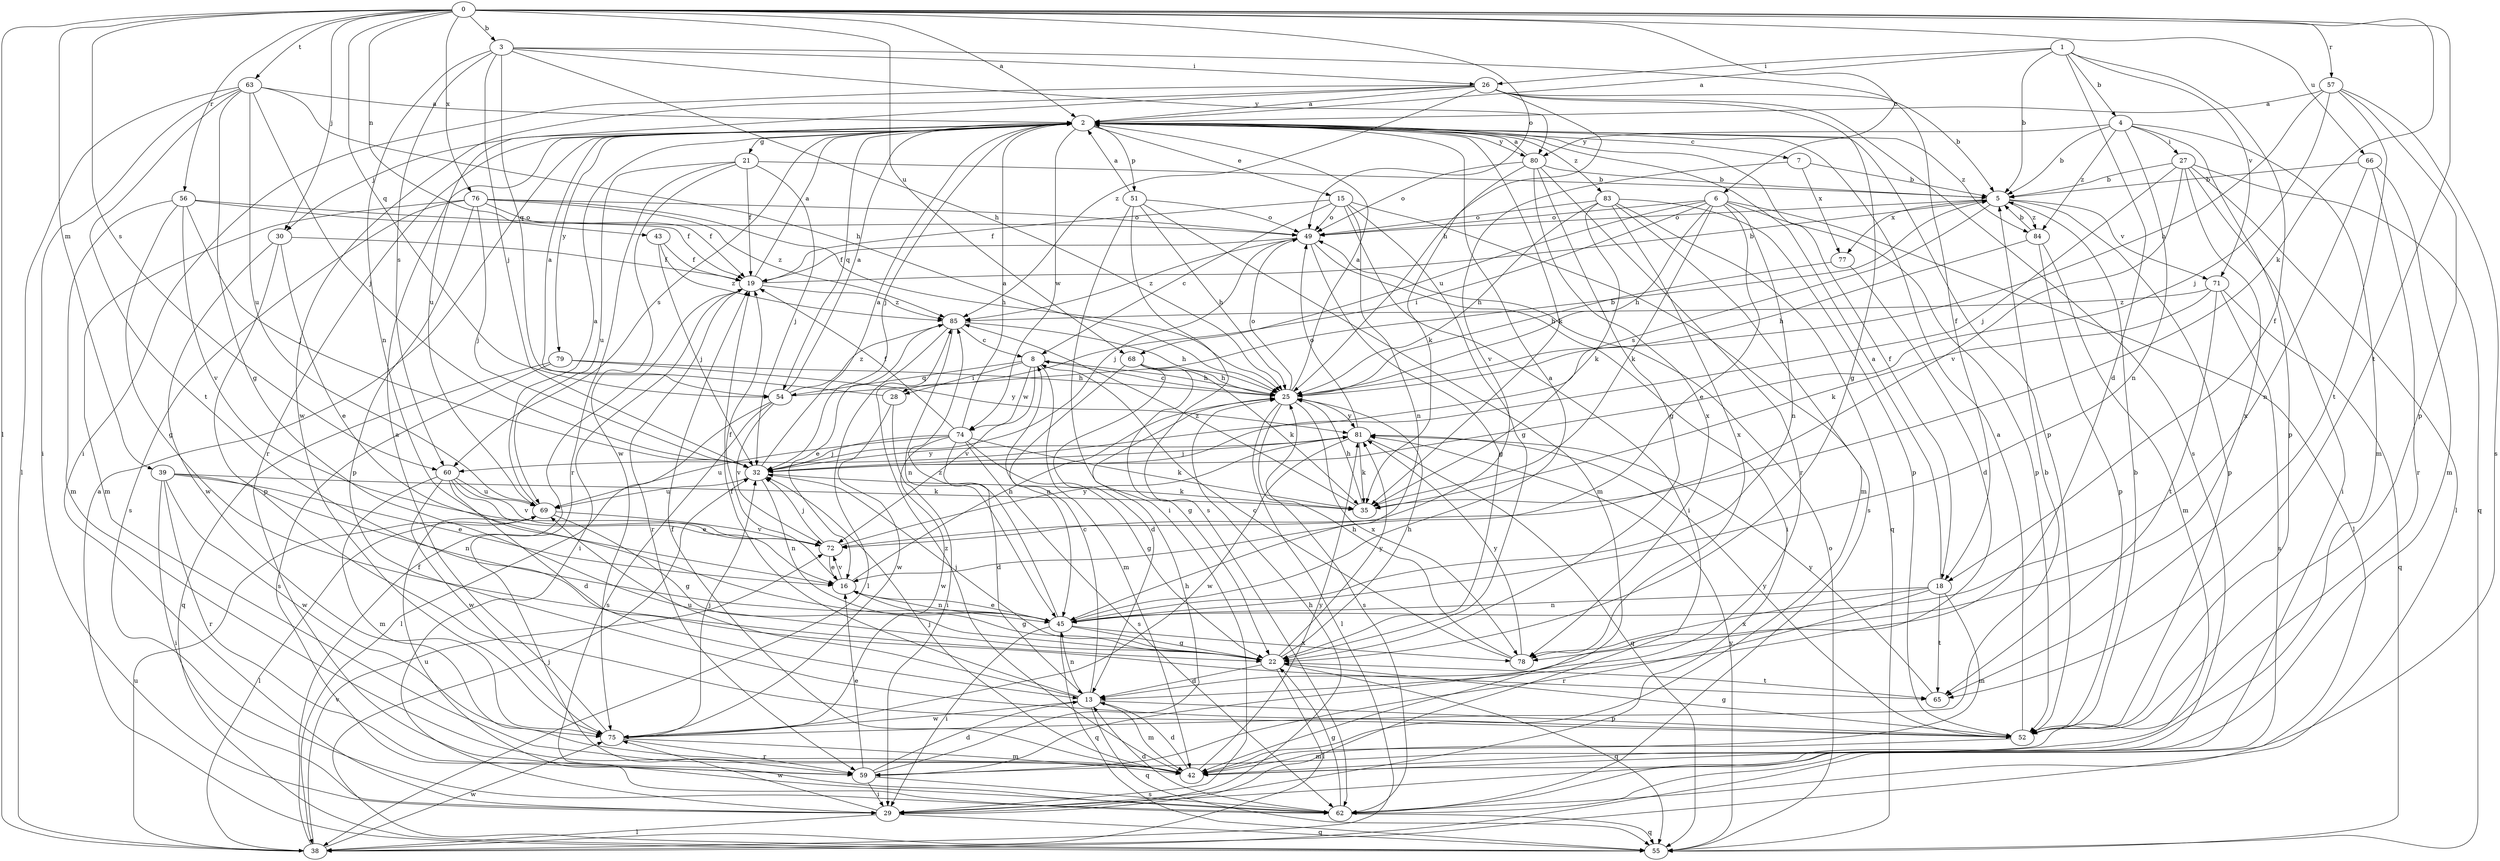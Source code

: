 strict digraph  {
0;
1;
2;
3;
4;
5;
6;
7;
8;
13;
15;
16;
18;
19;
21;
22;
25;
26;
27;
28;
29;
30;
32;
35;
38;
39;
42;
43;
45;
49;
51;
52;
54;
55;
56;
57;
59;
60;
62;
63;
65;
66;
68;
69;
71;
72;
74;
75;
76;
77;
78;
79;
80;
81;
83;
84;
85;
0 -> 2  [label=a];
0 -> 3  [label=b];
0 -> 6  [label=c];
0 -> 30  [label=j];
0 -> 35  [label=k];
0 -> 38  [label=l];
0 -> 39  [label=m];
0 -> 43  [label=n];
0 -> 49  [label=o];
0 -> 54  [label=q];
0 -> 56  [label=r];
0 -> 57  [label=r];
0 -> 60  [label=s];
0 -> 63  [label=t];
0 -> 65  [label=t];
0 -> 66  [label=u];
0 -> 68  [label=u];
0 -> 76  [label=x];
1 -> 2  [label=a];
1 -> 4  [label=b];
1 -> 5  [label=b];
1 -> 13  [label=d];
1 -> 18  [label=f];
1 -> 26  [label=i];
1 -> 71  [label=v];
2 -> 7  [label=c];
2 -> 15  [label=e];
2 -> 18  [label=f];
2 -> 21  [label=g];
2 -> 30  [label=j];
2 -> 32  [label=j];
2 -> 35  [label=k];
2 -> 51  [label=p];
2 -> 52  [label=p];
2 -> 54  [label=q];
2 -> 59  [label=r];
2 -> 60  [label=s];
2 -> 74  [label=w];
2 -> 79  [label=y];
2 -> 80  [label=y];
2 -> 83  [label=z];
2 -> 84  [label=z];
3 -> 18  [label=f];
3 -> 25  [label=h];
3 -> 26  [label=i];
3 -> 32  [label=j];
3 -> 45  [label=n];
3 -> 54  [label=q];
3 -> 60  [label=s];
3 -> 80  [label=y];
4 -> 5  [label=b];
4 -> 27  [label=i];
4 -> 42  [label=m];
4 -> 45  [label=n];
4 -> 52  [label=p];
4 -> 80  [label=y];
4 -> 84  [label=z];
5 -> 49  [label=o];
5 -> 52  [label=p];
5 -> 60  [label=s];
5 -> 71  [label=v];
5 -> 77  [label=x];
5 -> 84  [label=z];
6 -> 16  [label=e];
6 -> 25  [label=h];
6 -> 28  [label=i];
6 -> 35  [label=k];
6 -> 38  [label=l];
6 -> 45  [label=n];
6 -> 49  [label=o];
6 -> 52  [label=p];
6 -> 68  [label=u];
7 -> 5  [label=b];
7 -> 72  [label=v];
7 -> 77  [label=x];
8 -> 25  [label=h];
8 -> 28  [label=i];
8 -> 42  [label=m];
8 -> 54  [label=q];
8 -> 72  [label=v];
8 -> 74  [label=w];
13 -> 8  [label=c];
13 -> 19  [label=f];
13 -> 42  [label=m];
13 -> 45  [label=n];
13 -> 52  [label=p];
13 -> 55  [label=q];
13 -> 69  [label=u];
13 -> 75  [label=w];
15 -> 8  [label=c];
15 -> 19  [label=f];
15 -> 22  [label=g];
15 -> 29  [label=i];
15 -> 45  [label=n];
15 -> 49  [label=o];
15 -> 62  [label=s];
16 -> 19  [label=f];
16 -> 22  [label=g];
16 -> 25  [label=h];
16 -> 45  [label=n];
16 -> 72  [label=v];
18 -> 2  [label=a];
18 -> 42  [label=m];
18 -> 45  [label=n];
18 -> 59  [label=r];
18 -> 65  [label=t];
18 -> 78  [label=x];
19 -> 2  [label=a];
19 -> 5  [label=b];
19 -> 29  [label=i];
19 -> 59  [label=r];
19 -> 85  [label=z];
21 -> 5  [label=b];
21 -> 19  [label=f];
21 -> 32  [label=j];
21 -> 59  [label=r];
21 -> 69  [label=u];
21 -> 75  [label=w];
22 -> 13  [label=d];
22 -> 25  [label=h];
22 -> 32  [label=j];
22 -> 38  [label=l];
22 -> 55  [label=q];
22 -> 65  [label=t];
22 -> 81  [label=y];
25 -> 2  [label=a];
25 -> 8  [label=c];
25 -> 38  [label=l];
25 -> 49  [label=o];
25 -> 62  [label=s];
25 -> 78  [label=x];
25 -> 81  [label=y];
26 -> 2  [label=a];
26 -> 5  [label=b];
26 -> 22  [label=g];
26 -> 25  [label=h];
26 -> 29  [label=i];
26 -> 62  [label=s];
26 -> 69  [label=u];
26 -> 75  [label=w];
26 -> 85  [label=z];
27 -> 5  [label=b];
27 -> 29  [label=i];
27 -> 32  [label=j];
27 -> 38  [label=l];
27 -> 55  [label=q];
27 -> 72  [label=v];
27 -> 78  [label=x];
28 -> 2  [label=a];
28 -> 29  [label=i];
28 -> 75  [label=w];
29 -> 25  [label=h];
29 -> 38  [label=l];
29 -> 55  [label=q];
29 -> 75  [label=w];
30 -> 16  [label=e];
30 -> 19  [label=f];
30 -> 52  [label=p];
30 -> 75  [label=w];
32 -> 2  [label=a];
32 -> 35  [label=k];
32 -> 45  [label=n];
32 -> 69  [label=u];
32 -> 81  [label=y];
35 -> 25  [label=h];
35 -> 85  [label=z];
38 -> 19  [label=f];
38 -> 69  [label=u];
38 -> 72  [label=v];
38 -> 75  [label=w];
39 -> 16  [label=e];
39 -> 29  [label=i];
39 -> 35  [label=k];
39 -> 45  [label=n];
39 -> 59  [label=r];
39 -> 75  [label=w];
42 -> 13  [label=d];
42 -> 19  [label=f];
42 -> 32  [label=j];
42 -> 81  [label=y];
42 -> 85  [label=z];
43 -> 19  [label=f];
43 -> 32  [label=j];
43 -> 85  [label=z];
45 -> 2  [label=a];
45 -> 16  [label=e];
45 -> 22  [label=g];
45 -> 29  [label=i];
45 -> 55  [label=q];
45 -> 78  [label=x];
45 -> 85  [label=z];
49 -> 19  [label=f];
49 -> 22  [label=g];
49 -> 29  [label=i];
49 -> 32  [label=j];
49 -> 85  [label=z];
51 -> 2  [label=a];
51 -> 25  [label=h];
51 -> 29  [label=i];
51 -> 42  [label=m];
51 -> 49  [label=o];
51 -> 62  [label=s];
52 -> 2  [label=a];
52 -> 5  [label=b];
52 -> 22  [label=g];
52 -> 42  [label=m];
52 -> 81  [label=y];
54 -> 2  [label=a];
54 -> 5  [label=b];
54 -> 38  [label=l];
54 -> 62  [label=s];
54 -> 72  [label=v];
54 -> 85  [label=z];
55 -> 2  [label=a];
55 -> 32  [label=j];
55 -> 49  [label=o];
55 -> 81  [label=y];
56 -> 19  [label=f];
56 -> 22  [label=g];
56 -> 32  [label=j];
56 -> 42  [label=m];
56 -> 49  [label=o];
56 -> 72  [label=v];
57 -> 2  [label=a];
57 -> 25  [label=h];
57 -> 32  [label=j];
57 -> 52  [label=p];
57 -> 62  [label=s];
57 -> 65  [label=t];
59 -> 13  [label=d];
59 -> 16  [label=e];
59 -> 25  [label=h];
59 -> 29  [label=i];
59 -> 62  [label=s];
60 -> 13  [label=d];
60 -> 16  [label=e];
60 -> 42  [label=m];
60 -> 69  [label=u];
60 -> 72  [label=v];
60 -> 75  [label=w];
62 -> 13  [label=d];
62 -> 22  [label=g];
62 -> 55  [label=q];
62 -> 69  [label=u];
63 -> 2  [label=a];
63 -> 22  [label=g];
63 -> 25  [label=h];
63 -> 29  [label=i];
63 -> 32  [label=j];
63 -> 38  [label=l];
63 -> 65  [label=t];
63 -> 69  [label=u];
65 -> 81  [label=y];
66 -> 5  [label=b];
66 -> 42  [label=m];
66 -> 45  [label=n];
66 -> 59  [label=r];
68 -> 13  [label=d];
68 -> 22  [label=g];
68 -> 25  [label=h];
68 -> 35  [label=k];
68 -> 45  [label=n];
69 -> 2  [label=a];
69 -> 22  [label=g];
69 -> 38  [label=l];
69 -> 72  [label=v];
71 -> 35  [label=k];
71 -> 55  [label=q];
71 -> 62  [label=s];
71 -> 65  [label=t];
71 -> 85  [label=z];
72 -> 16  [label=e];
72 -> 32  [label=j];
72 -> 81  [label=y];
74 -> 2  [label=a];
74 -> 13  [label=d];
74 -> 19  [label=f];
74 -> 22  [label=g];
74 -> 32  [label=j];
74 -> 35  [label=k];
74 -> 62  [label=s];
74 -> 69  [label=u];
74 -> 75  [label=w];
75 -> 2  [label=a];
75 -> 5  [label=b];
75 -> 32  [label=j];
75 -> 42  [label=m];
75 -> 59  [label=r];
76 -> 19  [label=f];
76 -> 25  [label=h];
76 -> 32  [label=j];
76 -> 42  [label=m];
76 -> 49  [label=o];
76 -> 52  [label=p];
76 -> 62  [label=s];
76 -> 85  [label=z];
77 -> 13  [label=d];
77 -> 25  [label=h];
78 -> 8  [label=c];
78 -> 25  [label=h];
78 -> 81  [label=y];
79 -> 25  [label=h];
79 -> 55  [label=q];
79 -> 62  [label=s];
79 -> 81  [label=y];
80 -> 2  [label=a];
80 -> 5  [label=b];
80 -> 22  [label=g];
80 -> 35  [label=k];
80 -> 49  [label=o];
80 -> 59  [label=r];
80 -> 78  [label=x];
81 -> 32  [label=j];
81 -> 35  [label=k];
81 -> 49  [label=o];
81 -> 55  [label=q];
81 -> 75  [label=w];
83 -> 25  [label=h];
83 -> 35  [label=k];
83 -> 42  [label=m];
83 -> 49  [label=o];
83 -> 52  [label=p];
83 -> 55  [label=q];
83 -> 78  [label=x];
84 -> 5  [label=b];
84 -> 25  [label=h];
84 -> 42  [label=m];
84 -> 52  [label=p];
85 -> 8  [label=c];
85 -> 16  [label=e];
85 -> 25  [label=h];
85 -> 38  [label=l];
85 -> 45  [label=n];
}
